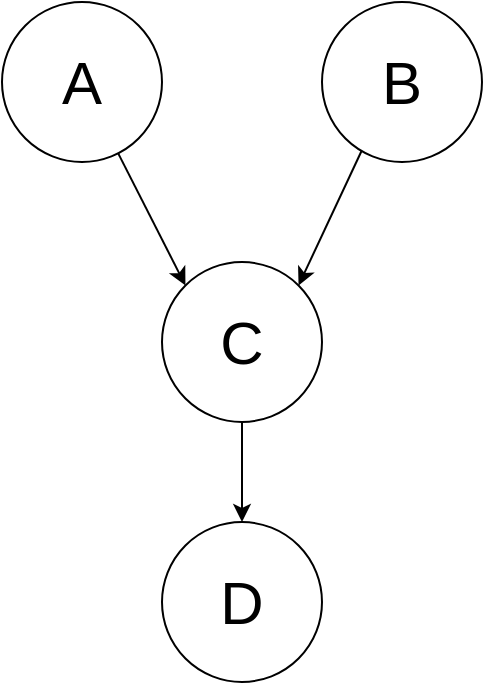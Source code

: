 <mxfile version="15.5.8" type="device"><diagram id="Vrdhbcx7hhDNMPMXN-v1" name="Page-1"><mxGraphModel dx="1102" dy="582" grid="1" gridSize="10" guides="1" tooltips="1" connect="1" arrows="1" fold="1" page="1" pageScale="1" pageWidth="827" pageHeight="1169" math="0" shadow="0"><root><mxCell id="0"/><mxCell id="1" parent="0"/><mxCell id="4kP6KzICDpYl1c5XRvbZ-5" style="rounded=0;orthogonalLoop=1;jettySize=auto;html=1;entryX=0;entryY=0;entryDx=0;entryDy=0;fontSize=30;" edge="1" parent="1" source="4kP6KzICDpYl1c5XRvbZ-1" target="4kP6KzICDpYl1c5XRvbZ-3"><mxGeometry relative="1" as="geometry"/></mxCell><mxCell id="4kP6KzICDpYl1c5XRvbZ-1" value="&lt;font style=&quot;font-size: 30px&quot;&gt;A&lt;/font&gt;" style="ellipse;whiteSpace=wrap;html=1;aspect=fixed;" vertex="1" parent="1"><mxGeometry x="240" y="80" width="80" height="80" as="geometry"/></mxCell><mxCell id="4kP6KzICDpYl1c5XRvbZ-6" style="edgeStyle=none;rounded=0;orthogonalLoop=1;jettySize=auto;html=1;exitX=0.25;exitY=0.925;exitDx=0;exitDy=0;entryX=1;entryY=0;entryDx=0;entryDy=0;fontSize=30;exitPerimeter=0;" edge="1" parent="1" source="4kP6KzICDpYl1c5XRvbZ-2" target="4kP6KzICDpYl1c5XRvbZ-3"><mxGeometry relative="1" as="geometry"/></mxCell><mxCell id="4kP6KzICDpYl1c5XRvbZ-2" value="&lt;font style=&quot;font-size: 30px&quot;&gt;B&lt;/font&gt;" style="ellipse;whiteSpace=wrap;html=1;aspect=fixed;" vertex="1" parent="1"><mxGeometry x="400" y="80" width="80" height="80" as="geometry"/></mxCell><mxCell id="4kP6KzICDpYl1c5XRvbZ-7" style="edgeStyle=none;rounded=0;orthogonalLoop=1;jettySize=auto;html=1;exitX=0.5;exitY=1;exitDx=0;exitDy=0;fontSize=30;" edge="1" parent="1" source="4kP6KzICDpYl1c5XRvbZ-3" target="4kP6KzICDpYl1c5XRvbZ-4"><mxGeometry relative="1" as="geometry"/></mxCell><mxCell id="4kP6KzICDpYl1c5XRvbZ-3" value="&lt;font style=&quot;font-size: 30px&quot;&gt;C&lt;/font&gt;" style="ellipse;whiteSpace=wrap;html=1;aspect=fixed;" vertex="1" parent="1"><mxGeometry x="320" y="210" width="80" height="80" as="geometry"/></mxCell><mxCell id="4kP6KzICDpYl1c5XRvbZ-4" value="&lt;font style=&quot;font-size: 30px&quot;&gt;D&lt;/font&gt;" style="ellipse;whiteSpace=wrap;html=1;aspect=fixed;" vertex="1" parent="1"><mxGeometry x="320" y="340" width="80" height="80" as="geometry"/></mxCell></root></mxGraphModel></diagram></mxfile>